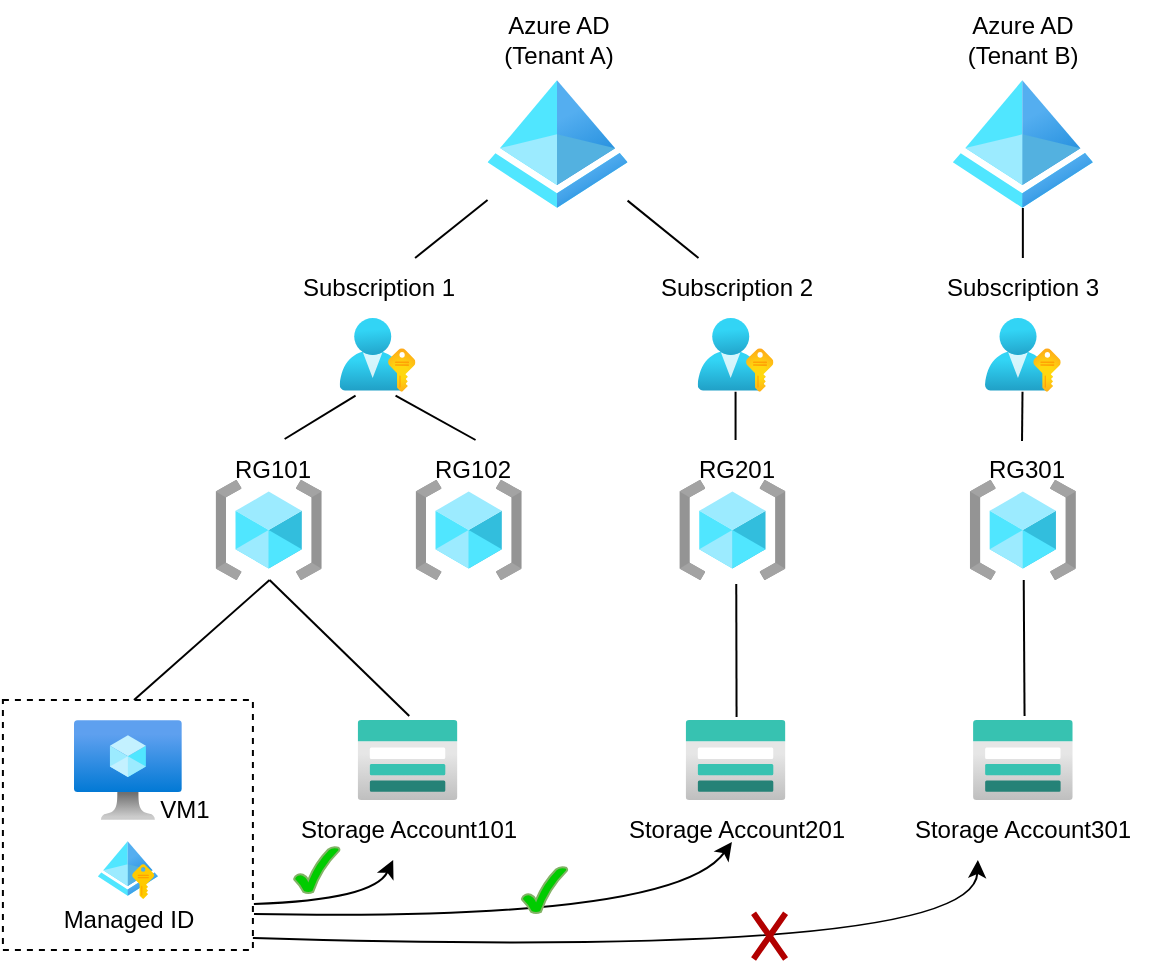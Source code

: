 <mxfile version="20.4.1" type="github">
  <diagram id="80tGr196Fa-lgsA2Blj2" name="ページ1">
    <mxGraphModel dx="1422" dy="773" grid="1" gridSize="10" guides="1" tooltips="1" connect="1" arrows="1" fold="1" page="1" pageScale="1" pageWidth="827" pageHeight="1169" math="0" shadow="0">
      <root>
        <mxCell id="0" />
        <mxCell id="1" parent="0" />
        <mxCell id="Sqe6EC50jNCqqiTLlMlY-1" value="" style="aspect=fixed;html=1;points=[];align=center;image;fontSize=12;image=img/lib/azure2/identity/Azure_Active_Directory.svg;" parent="1" vertex="1">
          <mxGeometry x="326.78" y="140" width="70" height="64" as="geometry" />
        </mxCell>
        <mxCell id="Sqe6EC50jNCqqiTLlMlY-4" value="" style="aspect=fixed;html=1;points=[];align=center;image;fontSize=12;image=img/lib/azure2/compute/Virtual_Machine.svg;" parent="1" vertex="1">
          <mxGeometry x="120" y="460" width="53.91" height="50" as="geometry" />
        </mxCell>
        <mxCell id="Sqe6EC50jNCqqiTLlMlY-5" value="" style="aspect=fixed;html=1;points=[];align=center;image;fontSize=12;image=img/lib/azure2/storage/Storage_Accounts.svg;" parent="1" vertex="1">
          <mxGeometry x="261.78" y="460" width="50" height="40" as="geometry" />
        </mxCell>
        <mxCell id="Sqe6EC50jNCqqiTLlMlY-6" value="" style="aspect=fixed;html=1;points=[];align=center;image;fontSize=12;image=img/lib/azure2/general/Resource_Groups.svg;" parent="1" vertex="1">
          <mxGeometry x="190.78" y="340" width="53.13" height="50" as="geometry" />
        </mxCell>
        <mxCell id="Sqe6EC50jNCqqiTLlMlY-7" value="" style="aspect=fixed;html=1;points=[];align=center;image;fontSize=12;image=img/lib/azure2/azure_stack/User_Subscriptions.svg;" parent="1" vertex="1">
          <mxGeometry x="252.78" y="259" width="38" height="36.88" as="geometry" />
        </mxCell>
        <mxCell id="Sqe6EC50jNCqqiTLlMlY-8" value="Azure AD&lt;br&gt;(Tenant A)" style="text;html=1;align=center;verticalAlign=middle;resizable=0;points=[];autosize=1;strokeColor=none;fillColor=none;" parent="1" vertex="1">
          <mxGeometry x="321.78" y="100" width="80" height="40" as="geometry" />
        </mxCell>
        <mxCell id="Sqe6EC50jNCqqiTLlMlY-9" value="Subscription 1" style="text;html=1;align=center;verticalAlign=middle;resizable=0;points=[];autosize=1;strokeColor=none;fillColor=none;" parent="1" vertex="1">
          <mxGeometry x="221.78" y="229" width="100" height="30" as="geometry" />
        </mxCell>
        <mxCell id="Sqe6EC50jNCqqiTLlMlY-10" value="" style="aspect=fixed;html=1;points=[];align=center;image;fontSize=12;image=img/lib/azure2/azure_stack/User_Subscriptions.svg;" parent="1" vertex="1">
          <mxGeometry x="431.78" y="259" width="38" height="36.88" as="geometry" />
        </mxCell>
        <mxCell id="Sqe6EC50jNCqqiTLlMlY-11" value="Subscription 2" style="text;html=1;align=center;verticalAlign=middle;resizable=0;points=[];autosize=1;strokeColor=none;fillColor=none;" parent="1" vertex="1">
          <mxGeometry x="400.78" y="229" width="100" height="30" as="geometry" />
        </mxCell>
        <mxCell id="RTgWJwaH8bPDBRAv361--1" value="RG101" style="text;html=1;align=center;verticalAlign=middle;resizable=0;points=[];autosize=1;strokeColor=none;fillColor=none;" vertex="1" parent="1">
          <mxGeometry x="188.91" y="320" width="60" height="30" as="geometry" />
        </mxCell>
        <mxCell id="RTgWJwaH8bPDBRAv361--2" value="" style="aspect=fixed;html=1;points=[];align=center;image;fontSize=12;image=img/lib/azure2/general/Resource_Groups.svg;" vertex="1" parent="1">
          <mxGeometry x="290.78" y="340" width="53.13" height="50" as="geometry" />
        </mxCell>
        <mxCell id="RTgWJwaH8bPDBRAv361--3" value="RG102" style="text;html=1;align=center;verticalAlign=middle;resizable=0;points=[];autosize=1;strokeColor=none;fillColor=none;" vertex="1" parent="1">
          <mxGeometry x="288.91" y="320" width="60" height="30" as="geometry" />
        </mxCell>
        <mxCell id="RTgWJwaH8bPDBRAv361--4" value="" style="endArrow=none;html=1;rounded=0;" edge="1" parent="1">
          <mxGeometry width="50" height="50" relative="1" as="geometry">
            <mxPoint x="150" y="450" as="sourcePoint" />
            <mxPoint x="217.78" y="390" as="targetPoint" />
          </mxGeometry>
        </mxCell>
        <mxCell id="RTgWJwaH8bPDBRAv361--5" value="" style="endArrow=none;html=1;rounded=0;exitX=0.517;exitY=-0.05;exitDx=0;exitDy=0;exitPerimeter=0;" edge="1" parent="1" source="Sqe6EC50jNCqqiTLlMlY-5">
          <mxGeometry width="50" height="50" relative="1" as="geometry">
            <mxPoint x="179.758" y="461.5" as="sourcePoint" />
            <mxPoint x="217.78" y="390" as="targetPoint" />
          </mxGeometry>
        </mxCell>
        <mxCell id="RTgWJwaH8bPDBRAv361--6" value="" style="endArrow=none;html=1;rounded=0;entryX=0.607;entryY=-0.017;entryDx=0;entryDy=0;entryPerimeter=0;" edge="1" parent="1" target="RTgWJwaH8bPDBRAv361--1">
          <mxGeometry width="50" height="50" relative="1" as="geometry">
            <mxPoint x="260.78" y="297.84" as="sourcePoint" />
            <mxPoint x="254.76" y="318.83" as="targetPoint" />
          </mxGeometry>
        </mxCell>
        <mxCell id="RTgWJwaH8bPDBRAv361--7" value="" style="endArrow=none;html=1;rounded=0;" edge="1" parent="1">
          <mxGeometry width="50" height="50" relative="1" as="geometry">
            <mxPoint x="280.78" y="297.84" as="sourcePoint" />
            <mxPoint x="320.78" y="320" as="targetPoint" />
          </mxGeometry>
        </mxCell>
        <mxCell id="Sqe6EC50jNCqqiTLlMlY-3" value="" style="aspect=fixed;html=1;points=[];align=center;image;fontSize=12;image=img/lib/azure2/identity/Managed_Identities.svg;" parent="1" vertex="1">
          <mxGeometry x="131.95" y="520" width="30" height="30" as="geometry" />
        </mxCell>
        <mxCell id="RTgWJwaH8bPDBRAv361--8" value="" style="endArrow=none;html=1;rounded=0;" edge="1" parent="1" source="Sqe6EC50jNCqqiTLlMlY-9" target="Sqe6EC50jNCqqiTLlMlY-1">
          <mxGeometry width="50" height="50" relative="1" as="geometry">
            <mxPoint x="290.78" y="307.84" as="sourcePoint" />
            <mxPoint x="330.78" y="330" as="targetPoint" />
          </mxGeometry>
        </mxCell>
        <mxCell id="RTgWJwaH8bPDBRAv361--9" value="" style="endArrow=none;html=1;rounded=0;" edge="1" parent="1" source="Sqe6EC50jNCqqiTLlMlY-11" target="Sqe6EC50jNCqqiTLlMlY-1">
          <mxGeometry width="50" height="50" relative="1" as="geometry">
            <mxPoint x="300.53" y="239" as="sourcePoint" />
            <mxPoint x="336.78" y="210" as="targetPoint" />
          </mxGeometry>
        </mxCell>
        <mxCell id="RTgWJwaH8bPDBRAv361--10" value="VM1" style="text;html=1;align=center;verticalAlign=middle;resizable=0;points=[];autosize=1;strokeColor=none;fillColor=none;" vertex="1" parent="1">
          <mxGeometry x="150" y="490" width="50" height="30" as="geometry" />
        </mxCell>
        <mxCell id="RTgWJwaH8bPDBRAv361--11" value="Storage Account101" style="text;html=1;align=center;verticalAlign=middle;resizable=0;points=[];autosize=1;strokeColor=none;fillColor=none;" vertex="1" parent="1">
          <mxGeometry x="221.78" y="500" width="130" height="30" as="geometry" />
        </mxCell>
        <mxCell id="RTgWJwaH8bPDBRAv361--12" value="" style="aspect=fixed;html=1;points=[];align=center;image;fontSize=12;image=img/lib/azure2/general/Resource_Groups.svg;" vertex="1" parent="1">
          <mxGeometry x="422.65" y="340" width="53.13" height="50" as="geometry" />
        </mxCell>
        <mxCell id="RTgWJwaH8bPDBRAv361--13" value="RG201" style="text;html=1;align=center;verticalAlign=middle;resizable=0;points=[];autosize=1;strokeColor=none;fillColor=none;" vertex="1" parent="1">
          <mxGeometry x="420.78" y="320" width="60" height="30" as="geometry" />
        </mxCell>
        <mxCell id="RTgWJwaH8bPDBRAv361--15" value="" style="endArrow=none;html=1;rounded=0;" edge="1" parent="1" source="Sqe6EC50jNCqqiTLlMlY-10" target="RTgWJwaH8bPDBRAv361--13">
          <mxGeometry width="50" height="50" relative="1" as="geometry">
            <mxPoint x="290.78" y="307.84" as="sourcePoint" />
            <mxPoint x="330.78" y="330" as="targetPoint" />
          </mxGeometry>
        </mxCell>
        <mxCell id="RTgWJwaH8bPDBRAv361--16" value="" style="aspect=fixed;html=1;points=[];align=center;image;fontSize=12;image=img/lib/azure2/storage/Storage_Accounts.svg;" vertex="1" parent="1">
          <mxGeometry x="425.78" y="460" width="50" height="40" as="geometry" />
        </mxCell>
        <mxCell id="RTgWJwaH8bPDBRAv361--17" value="Storage Account201" style="text;html=1;align=center;verticalAlign=middle;resizable=0;points=[];autosize=1;strokeColor=none;fillColor=none;" vertex="1" parent="1">
          <mxGeometry x="385.78" y="500" width="130" height="30" as="geometry" />
        </mxCell>
        <mxCell id="RTgWJwaH8bPDBRAv361--18" value="" style="endArrow=none;html=1;rounded=0;exitX=0.51;exitY=-0.037;exitDx=0;exitDy=0;exitPerimeter=0;entryX=0.536;entryY=1.04;entryDx=0;entryDy=0;entryPerimeter=0;" edge="1" parent="1" source="RTgWJwaH8bPDBRAv361--16" target="RTgWJwaH8bPDBRAv361--12">
          <mxGeometry width="50" height="50" relative="1" as="geometry">
            <mxPoint x="268.13" y="468" as="sourcePoint" />
            <mxPoint x="222.65" y="400" as="targetPoint" />
          </mxGeometry>
        </mxCell>
        <mxCell id="RTgWJwaH8bPDBRAv361--19" value="" style="aspect=fixed;html=1;points=[];align=center;image;fontSize=12;image=img/lib/azure2/identity/Azure_Active_Directory.svg;" vertex="1" parent="1">
          <mxGeometry x="559.43" y="140" width="70" height="64" as="geometry" />
        </mxCell>
        <mxCell id="RTgWJwaH8bPDBRAv361--21" value="" style="aspect=fixed;html=1;points=[];align=center;image;fontSize=12;image=img/lib/azure2/storage/Storage_Accounts.svg;" vertex="1" parent="1">
          <mxGeometry x="569.43" y="460" width="50" height="40" as="geometry" />
        </mxCell>
        <mxCell id="RTgWJwaH8bPDBRAv361--22" value="" style="aspect=fixed;html=1;points=[];align=center;image;fontSize=12;image=img/lib/azure2/general/Resource_Groups.svg;" vertex="1" parent="1">
          <mxGeometry x="567.86" y="340" width="53.13" height="50" as="geometry" />
        </mxCell>
        <mxCell id="RTgWJwaH8bPDBRAv361--23" value="" style="aspect=fixed;html=1;points=[];align=center;image;fontSize=12;image=img/lib/azure2/azure_stack/User_Subscriptions.svg;" vertex="1" parent="1">
          <mxGeometry x="575.43" y="259" width="38" height="36.88" as="geometry" />
        </mxCell>
        <mxCell id="RTgWJwaH8bPDBRAv361--24" value="Azure AD&lt;br&gt;(Tenant B)" style="text;html=1;align=center;verticalAlign=middle;resizable=0;points=[];autosize=1;strokeColor=none;fillColor=none;" vertex="1" parent="1">
          <mxGeometry x="554.43" y="100" width="80" height="40" as="geometry" />
        </mxCell>
        <mxCell id="RTgWJwaH8bPDBRAv361--25" value="Subscription 3" style="text;html=1;align=center;verticalAlign=middle;resizable=0;points=[];autosize=1;strokeColor=none;fillColor=none;" vertex="1" parent="1">
          <mxGeometry x="544.43" y="229" width="100" height="30" as="geometry" />
        </mxCell>
        <mxCell id="RTgWJwaH8bPDBRAv361--28" value="RG301" style="text;html=1;align=center;verticalAlign=middle;resizable=0;points=[];autosize=1;strokeColor=none;fillColor=none;" vertex="1" parent="1">
          <mxGeometry x="565.99" y="320" width="60" height="30" as="geometry" />
        </mxCell>
        <mxCell id="RTgWJwaH8bPDBRAv361--32" value="" style="endArrow=none;html=1;rounded=0;exitX=0.517;exitY=-0.05;exitDx=0;exitDy=0;exitPerimeter=0;" edge="1" parent="1" source="RTgWJwaH8bPDBRAv361--21">
          <mxGeometry width="50" height="50" relative="1" as="geometry">
            <mxPoint x="556.838" y="461.5" as="sourcePoint" />
            <mxPoint x="594.86" y="390" as="targetPoint" />
          </mxGeometry>
        </mxCell>
        <mxCell id="RTgWJwaH8bPDBRAv361--33" value="" style="endArrow=none;html=1;rounded=0;entryX=0.467;entryY=0.017;entryDx=0;entryDy=0;entryPerimeter=0;" edge="1" parent="1" target="RTgWJwaH8bPDBRAv361--28" source="RTgWJwaH8bPDBRAv361--23">
          <mxGeometry width="50" height="50" relative="1" as="geometry">
            <mxPoint x="637.86" y="297.84" as="sourcePoint" />
            <mxPoint x="596" y="320" as="targetPoint" />
          </mxGeometry>
        </mxCell>
        <mxCell id="RTgWJwaH8bPDBRAv361--36" value="" style="endArrow=none;html=1;rounded=0;" edge="1" parent="1" source="RTgWJwaH8bPDBRAv361--25" target="RTgWJwaH8bPDBRAv361--19">
          <mxGeometry width="50" height="50" relative="1" as="geometry">
            <mxPoint x="613.43" y="307.84" as="sourcePoint" />
            <mxPoint x="653.43" y="330" as="targetPoint" />
          </mxGeometry>
        </mxCell>
        <mxCell id="RTgWJwaH8bPDBRAv361--39" value="Storage Account301" style="text;html=1;align=center;verticalAlign=middle;resizable=0;points=[];autosize=1;strokeColor=none;fillColor=none;" vertex="1" parent="1">
          <mxGeometry x="529.43" y="500" width="130" height="30" as="geometry" />
        </mxCell>
        <mxCell id="RTgWJwaH8bPDBRAv361--46" value="Managed ID" style="text;html=1;align=center;verticalAlign=middle;resizable=0;points=[];autosize=1;strokeColor=none;fillColor=none;" vertex="1" parent="1">
          <mxGeometry x="101.95" y="545" width="90" height="30" as="geometry" />
        </mxCell>
        <mxCell id="RTgWJwaH8bPDBRAv361--47" value="" style="whiteSpace=wrap;html=1;aspect=fixed;fillColor=none;dashed=1;" vertex="1" parent="1">
          <mxGeometry x="84.45" y="450" width="125" height="125" as="geometry" />
        </mxCell>
        <mxCell id="RTgWJwaH8bPDBRAv361--48" value="" style="curved=1;endArrow=classic;html=1;rounded=0;exitX=1.004;exitY=0.816;exitDx=0;exitDy=0;exitPerimeter=0;" edge="1" parent="1" source="RTgWJwaH8bPDBRAv361--47" target="RTgWJwaH8bPDBRAv361--11">
          <mxGeometry width="50" height="50" relative="1" as="geometry">
            <mxPoint x="210" y="560" as="sourcePoint" />
            <mxPoint x="290" y="540" as="targetPoint" />
            <Array as="points">
              <mxPoint x="270" y="550" />
            </Array>
          </mxGeometry>
        </mxCell>
        <mxCell id="RTgWJwaH8bPDBRAv361--49" value="" style="curved=1;endArrow=classic;html=1;rounded=0;entryX=0.486;entryY=1;entryDx=0;entryDy=0;entryPerimeter=0;" edge="1" parent="1">
          <mxGeometry width="50" height="50" relative="1" as="geometry">
            <mxPoint x="210" y="557" as="sourcePoint" />
            <mxPoint x="448.96" y="521" as="targetPoint" />
            <Array as="points">
              <mxPoint x="420" y="561" />
            </Array>
          </mxGeometry>
        </mxCell>
        <mxCell id="RTgWJwaH8bPDBRAv361--50" value="" style="curved=1;endArrow=classic;html=1;rounded=0;entryX=0.327;entryY=1;entryDx=0;entryDy=0;entryPerimeter=0;exitX=1;exitY=0.952;exitDx=0;exitDy=0;exitPerimeter=0;" edge="1" parent="1" source="RTgWJwaH8bPDBRAv361--47" target="RTgWJwaH8bPDBRAv361--39">
          <mxGeometry width="50" height="50" relative="1" as="geometry">
            <mxPoint x="220.95" y="576" as="sourcePoint" />
            <mxPoint x="458.96" y="540" as="targetPoint" />
            <Array as="points">
              <mxPoint x="570" y="580" />
            </Array>
          </mxGeometry>
        </mxCell>
        <mxCell id="RTgWJwaH8bPDBRAv361--51" value="" style="verticalLabelPosition=bottom;verticalAlign=top;html=1;shape=mxgraph.basic.tick;fillColor=#00CC00;strokeColor=#82b366;" vertex="1" parent="1">
          <mxGeometry x="230.03" y="523.38" width="22.75" height="23.25" as="geometry" />
        </mxCell>
        <mxCell id="RTgWJwaH8bPDBRAv361--52" value="" style="verticalLabelPosition=bottom;verticalAlign=top;html=1;shape=mxgraph.basic.tick;fillColor=#00CC00;strokeColor=#82b366;" vertex="1" parent="1">
          <mxGeometry x="343.91" y="533.38" width="22.75" height="23.25" as="geometry" />
        </mxCell>
        <mxCell id="RTgWJwaH8bPDBRAv361--53" value="" style="shape=umlDestroy;whiteSpace=wrap;html=1;strokeWidth=3;fillColor=#e51400;strokeColor=#B20000;fontColor=#ffffff;" vertex="1" parent="1">
          <mxGeometry x="459.78" y="556.63" width="16" height="22.88" as="geometry" />
        </mxCell>
      </root>
    </mxGraphModel>
  </diagram>
</mxfile>
